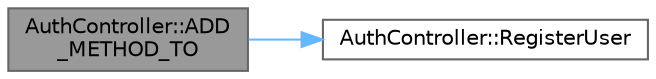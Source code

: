 digraph "AuthController::ADD_METHOD_TO"
{
 // LATEX_PDF_SIZE
  bgcolor="transparent";
  edge [fontname=Helvetica,fontsize=10,labelfontname=Helvetica,labelfontsize=10];
  node [fontname=Helvetica,fontsize=10,shape=box,height=0.2,width=0.4];
  rankdir="LR";
  Node1 [id="Node000001",label="AuthController::ADD\l_METHOD_TO",height=0.2,width=0.4,color="gray40", fillcolor="grey60", style="filled", fontcolor="black",tooltip="Макрос для определения списка HTTP-методов, обрабатываемых контроллером."];
  Node1 -> Node2 [id="edge1_Node000001_Node000002",color="steelblue1",style="solid",tooltip=" "];
  Node2 [id="Node000002",label="AuthController::RegisterUser",height=0.2,width=0.4,color="grey40", fillcolor="white", style="filled",URL="$class_auth_controller.html#a9312aa09a7c72f00fe62cc4d22ebb230",tooltip="Обрабатывает запрос на регистрацию пользователя."];
}
